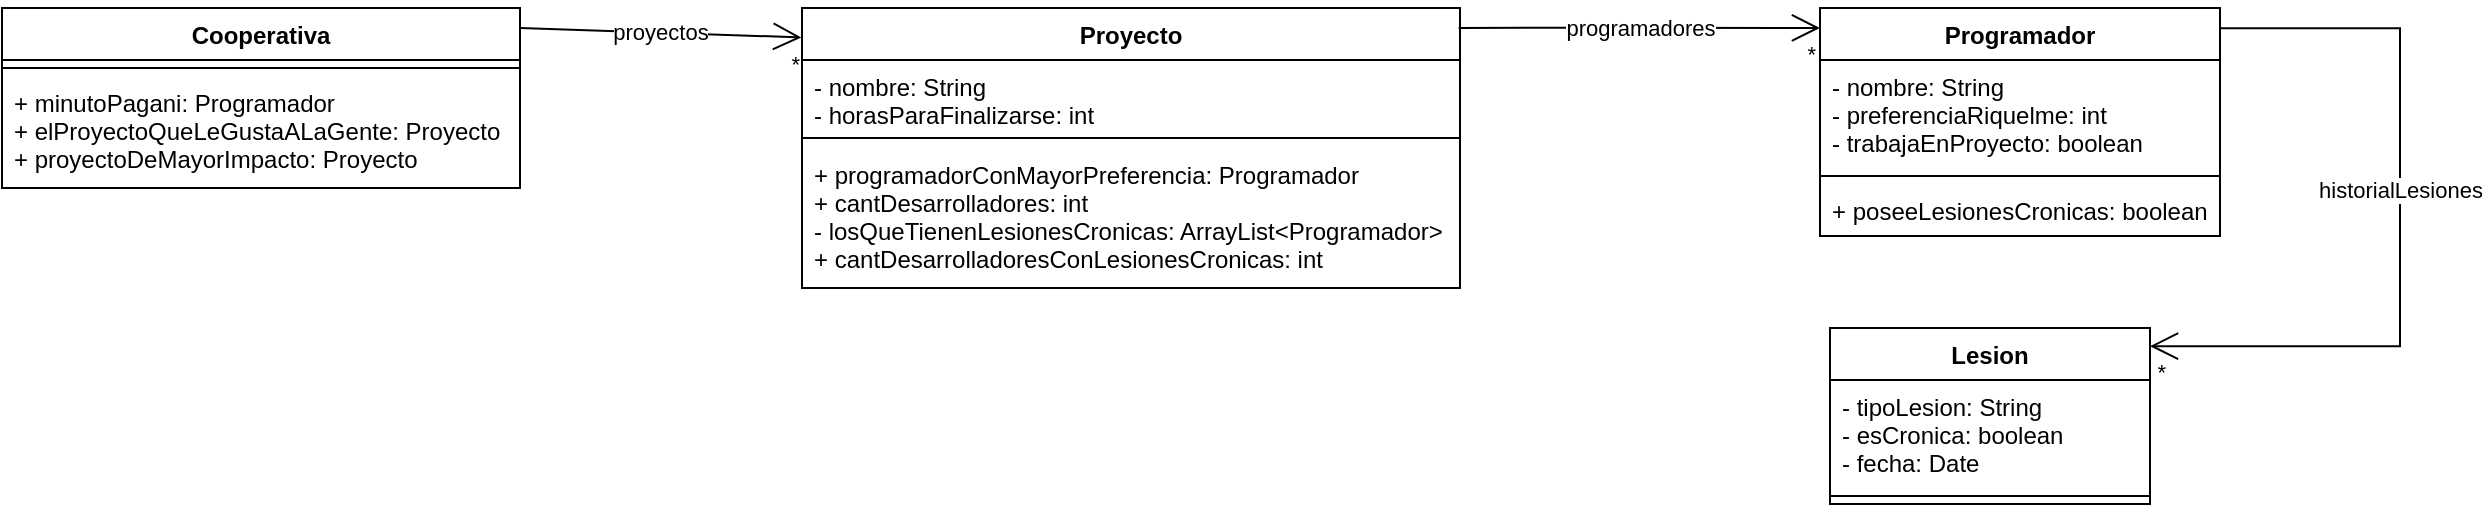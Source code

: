 <mxfile version="19.0.3" type="device"><diagram id="YYpKNZc7Xq4xjEHOQdG-" name="Página-1"><mxGraphModel dx="760" dy="472" grid="1" gridSize="10" guides="1" tooltips="1" connect="1" arrows="1" fold="1" page="1" pageScale="1" pageWidth="827" pageHeight="1169" math="0" shadow="0"><root><mxCell id="0"/><mxCell id="1" parent="0"/><mxCell id="kA5fFMI7YHggQt0q7e3A-1" value="Cooperativa" style="swimlane;fontStyle=1;align=center;verticalAlign=top;childLayout=stackLayout;horizontal=1;startSize=26;horizontalStack=0;resizeParent=1;resizeParentMax=0;resizeLast=0;collapsible=1;marginBottom=0;" parent="1" vertex="1"><mxGeometry x="21" y="40" width="259" height="90" as="geometry"/></mxCell><mxCell id="kA5fFMI7YHggQt0q7e3A-3" value="" style="line;strokeWidth=1;fillColor=none;align=left;verticalAlign=middle;spacingTop=-1;spacingLeft=3;spacingRight=3;rotatable=0;labelPosition=right;points=[];portConstraint=eastwest;" parent="kA5fFMI7YHggQt0q7e3A-1" vertex="1"><mxGeometry y="26" width="259" height="8" as="geometry"/></mxCell><mxCell id="kA5fFMI7YHggQt0q7e3A-4" value="+ minutoPagani: Programador&#10;+ elProyectoQueLeGustaALaGente: Proyecto&#10;+ proyectoDeMayorImpacto: Proyecto" style="text;strokeColor=none;fillColor=none;align=left;verticalAlign=top;spacingLeft=4;spacingRight=4;overflow=hidden;rotatable=0;points=[[0,0.5],[1,0.5]];portConstraint=eastwest;" parent="kA5fFMI7YHggQt0q7e3A-1" vertex="1"><mxGeometry y="34" width="259" height="56" as="geometry"/></mxCell><mxCell id="kA5fFMI7YHggQt0q7e3A-5" value="Proyecto" style="swimlane;fontStyle=1;align=center;verticalAlign=top;childLayout=stackLayout;horizontal=1;startSize=26;horizontalStack=0;resizeParent=1;resizeParentMax=0;resizeLast=0;collapsible=1;marginBottom=0;" parent="1" vertex="1"><mxGeometry x="421" y="40" width="329" height="140" as="geometry"/></mxCell><mxCell id="kA5fFMI7YHggQt0q7e3A-6" value="- nombre: String&#10;- horasParaFinalizarse: int" style="text;strokeColor=none;fillColor=none;align=left;verticalAlign=top;spacingLeft=4;spacingRight=4;overflow=hidden;rotatable=0;points=[[0,0.5],[1,0.5]];portConstraint=eastwest;" parent="kA5fFMI7YHggQt0q7e3A-5" vertex="1"><mxGeometry y="26" width="329" height="34" as="geometry"/></mxCell><mxCell id="kA5fFMI7YHggQt0q7e3A-7" value="" style="line;strokeWidth=1;fillColor=none;align=left;verticalAlign=middle;spacingTop=-1;spacingLeft=3;spacingRight=3;rotatable=0;labelPosition=right;points=[];portConstraint=eastwest;" parent="kA5fFMI7YHggQt0q7e3A-5" vertex="1"><mxGeometry y="60" width="329" height="10" as="geometry"/></mxCell><mxCell id="kA5fFMI7YHggQt0q7e3A-8" value="+ programadorConMayorPreferencia: Programador&#10;+ cantDesarrolladores: int&#10;- losQueTienenLesionesCronicas: ArrayList&lt;Programador&gt;&#10;+ cantDesarrolladoresConLesionesCronicas: int" style="text;strokeColor=none;fillColor=none;align=left;verticalAlign=top;spacingLeft=4;spacingRight=4;overflow=hidden;rotatable=0;points=[[0,0.5],[1,0.5]];portConstraint=eastwest;" parent="kA5fFMI7YHggQt0q7e3A-5" vertex="1"><mxGeometry y="70" width="329" height="70" as="geometry"/></mxCell><mxCell id="kA5fFMI7YHggQt0q7e3A-13" value="Programador" style="swimlane;fontStyle=1;align=center;verticalAlign=top;childLayout=stackLayout;horizontal=1;startSize=26;horizontalStack=0;resizeParent=1;resizeParentMax=0;resizeLast=0;collapsible=1;marginBottom=0;" parent="1" vertex="1"><mxGeometry x="930" y="40" width="200" height="114" as="geometry"/></mxCell><mxCell id="kA5fFMI7YHggQt0q7e3A-14" value="- nombre: String&#10;- preferenciaRiquelme: int&#10;- trabajaEnProyecto: boolean" style="text;strokeColor=none;fillColor=none;align=left;verticalAlign=top;spacingLeft=4;spacingRight=4;overflow=hidden;rotatable=0;points=[[0,0.5],[1,0.5]];portConstraint=eastwest;" parent="kA5fFMI7YHggQt0q7e3A-13" vertex="1"><mxGeometry y="26" width="200" height="54" as="geometry"/></mxCell><mxCell id="kA5fFMI7YHggQt0q7e3A-15" value="" style="line;strokeWidth=1;fillColor=none;align=left;verticalAlign=middle;spacingTop=-1;spacingLeft=3;spacingRight=3;rotatable=0;labelPosition=right;points=[];portConstraint=eastwest;" parent="kA5fFMI7YHggQt0q7e3A-13" vertex="1"><mxGeometry y="80" width="200" height="8" as="geometry"/></mxCell><mxCell id="kA5fFMI7YHggQt0q7e3A-16" value="+ poseeLesionesCronicas: boolean" style="text;strokeColor=none;fillColor=none;align=left;verticalAlign=top;spacingLeft=4;spacingRight=4;overflow=hidden;rotatable=0;points=[[0,0.5],[1,0.5]];portConstraint=eastwest;" parent="kA5fFMI7YHggQt0q7e3A-13" vertex="1"><mxGeometry y="88" width="200" height="26" as="geometry"/></mxCell><mxCell id="kA5fFMI7YHggQt0q7e3A-17" value="Lesion" style="swimlane;fontStyle=1;align=center;verticalAlign=top;childLayout=stackLayout;horizontal=1;startSize=26;horizontalStack=0;resizeParent=1;resizeParentMax=0;resizeLast=0;collapsible=1;marginBottom=0;" parent="1" vertex="1"><mxGeometry x="935" y="200" width="160" height="88" as="geometry"/></mxCell><mxCell id="kA5fFMI7YHggQt0q7e3A-18" value="- tipoLesion: String&#10;- esCronica: boolean&#10;- fecha: Date" style="text;strokeColor=none;fillColor=none;align=left;verticalAlign=top;spacingLeft=4;spacingRight=4;overflow=hidden;rotatable=0;points=[[0,0.5],[1,0.5]];portConstraint=eastwest;" parent="kA5fFMI7YHggQt0q7e3A-17" vertex="1"><mxGeometry y="26" width="160" height="54" as="geometry"/></mxCell><mxCell id="kA5fFMI7YHggQt0q7e3A-19" value="" style="line;strokeWidth=1;fillColor=none;align=left;verticalAlign=middle;spacingTop=-1;spacingLeft=3;spacingRight=3;rotatable=0;labelPosition=right;points=[];portConstraint=eastwest;" parent="kA5fFMI7YHggQt0q7e3A-17" vertex="1"><mxGeometry y="80" width="160" height="8" as="geometry"/></mxCell><mxCell id="kA5fFMI7YHggQt0q7e3A-21" value="proyectos" style="endArrow=open;html=1;endSize=12;startArrow=none;startSize=14;startFill=0;rounded=0;endFill=0;orthogonal=0;entryX=-0.001;entryY=0.105;entryDx=0;entryDy=0;entryPerimeter=0;" parent="1" target="kA5fFMI7YHggQt0q7e3A-5" edge="1"><mxGeometry relative="1" as="geometry"><mxPoint x="280" y="50" as="sourcePoint"/><mxPoint x="370" y="50" as="targetPoint"/></mxGeometry></mxCell><mxCell id="kA5fFMI7YHggQt0q7e3A-23" value="*" style="edgeLabel;resizable=0;html=1;align=right;verticalAlign=top;labelBackgroundColor=none;" parent="kA5fFMI7YHggQt0q7e3A-21" connectable="0" vertex="1"><mxGeometry x="1" relative="1" as="geometry"/></mxCell><mxCell id="kA5fFMI7YHggQt0q7e3A-31" value="programadores" style="endArrow=open;html=1;endSize=12;startArrow=none;startSize=14;startFill=0;edgeStyle=orthogonalEdgeStyle;rounded=0;endFill=0;exitX=0.998;exitY=0.071;exitDx=0;exitDy=0;exitPerimeter=0;" parent="1" source="kA5fFMI7YHggQt0q7e3A-5" edge="1"><mxGeometry relative="1" as="geometry"><mxPoint x="711" y="50" as="sourcePoint"/><mxPoint x="930" y="50" as="targetPoint"/></mxGeometry></mxCell><mxCell id="kA5fFMI7YHggQt0q7e3A-33" value="*" style="edgeLabel;resizable=0;html=1;align=right;verticalAlign=top;labelBackgroundColor=none;" parent="kA5fFMI7YHggQt0q7e3A-31" connectable="0" vertex="1"><mxGeometry x="1" relative="1" as="geometry"><mxPoint x="-2" as="offset"/></mxGeometry></mxCell><mxCell id="kA5fFMI7YHggQt0q7e3A-38" value="historialLesiones" style="endArrow=open;html=1;endSize=12;startArrow=none;startSize=14;startFill=0;edgeStyle=orthogonalEdgeStyle;rounded=0;exitX=1;exitY=0.089;exitDx=0;exitDy=0;exitPerimeter=0;entryX=1;entryY=0.103;entryDx=0;entryDy=0;entryPerimeter=0;" parent="1" source="kA5fFMI7YHggQt0q7e3A-13" target="kA5fFMI7YHggQt0q7e3A-17" edge="1"><mxGeometry x="-0.088" relative="1" as="geometry"><mxPoint x="1200" y="150" as="sourcePoint"/><mxPoint x="1110" y="210" as="targetPoint"/><Array as="points"><mxPoint x="1220" y="50"/><mxPoint x="1220" y="209"/></Array><mxPoint as="offset"/></mxGeometry></mxCell><mxCell id="kA5fFMI7YHggQt0q7e3A-39" value="*" style="edgeLabel;resizable=0;html=1;align=right;verticalAlign=top;labelBackgroundColor=none;" parent="kA5fFMI7YHggQt0q7e3A-38" connectable="0" vertex="1"><mxGeometry x="1" relative="1" as="geometry"><mxPoint x="8" as="offset"/></mxGeometry></mxCell></root></mxGraphModel></diagram></mxfile>
